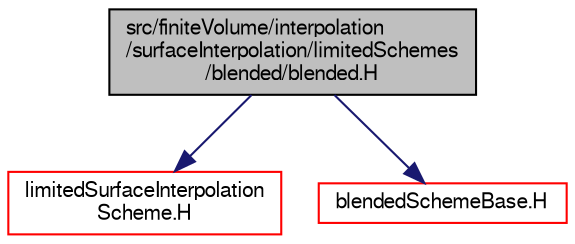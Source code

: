 digraph "src/finiteVolume/interpolation/surfaceInterpolation/limitedSchemes/blended/blended.H"
{
  bgcolor="transparent";
  edge [fontname="FreeSans",fontsize="10",labelfontname="FreeSans",labelfontsize="10"];
  node [fontname="FreeSans",fontsize="10",shape=record];
  Node0 [label="src/finiteVolume/interpolation\l/surfaceInterpolation/limitedSchemes\l/blended/blended.H",height=0.2,width=0.4,color="black", fillcolor="grey75", style="filled", fontcolor="black"];
  Node0 -> Node1 [color="midnightblue",fontsize="10",style="solid",fontname="FreeSans"];
  Node1 [label="limitedSurfaceInterpolation\lScheme.H",height=0.2,width=0.4,color="red",URL="$a03956.html"];
  Node0 -> Node81 [color="midnightblue",fontsize="10",style="solid",fontname="FreeSans"];
  Node81 [label="blendedSchemeBase.H",height=0.2,width=0.4,color="red",URL="$a03872.html"];
}
